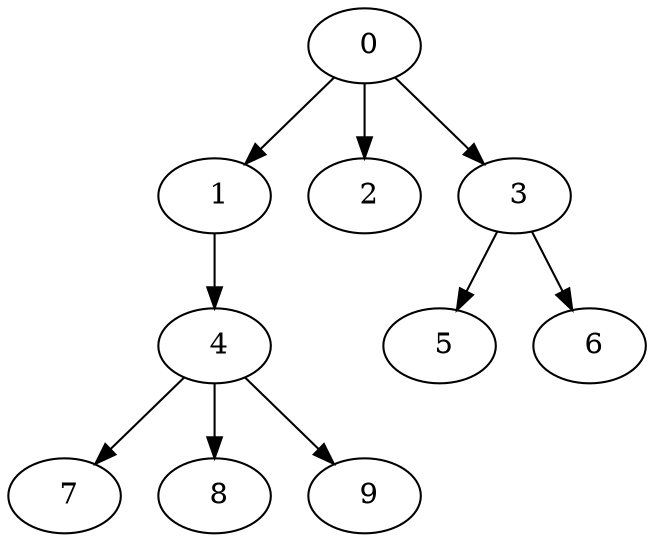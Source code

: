 digraph mytree {
" 0" -> " 1";
" 0" -> " 2";
" 0" -> " 3";
" 1" -> " 4";
" 2";
" 3" -> " 5";
" 3" -> " 6";
" 4" -> " 7";
" 4" -> " 8";
" 4" -> " 9";
" 5";
" 6";
" 7";
" 8";
" 9";
}
